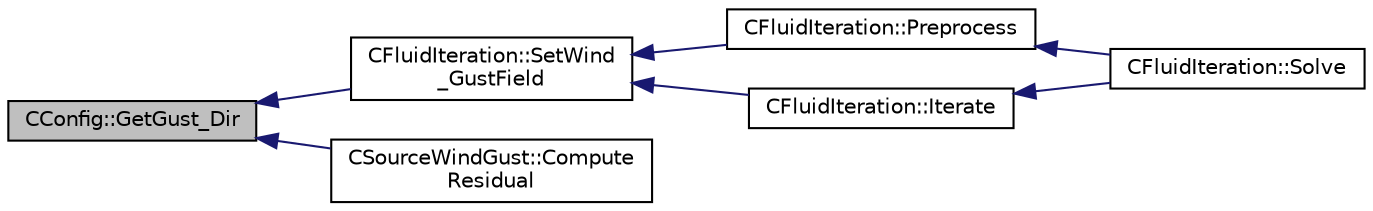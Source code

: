 digraph "CConfig::GetGust_Dir"
{
  edge [fontname="Helvetica",fontsize="10",labelfontname="Helvetica",labelfontsize="10"];
  node [fontname="Helvetica",fontsize="10",shape=record];
  rankdir="LR";
  Node3843 [label="CConfig::GetGust_Dir",height=0.2,width=0.4,color="black", fillcolor="grey75", style="filled", fontcolor="black"];
  Node3843 -> Node3844 [dir="back",color="midnightblue",fontsize="10",style="solid",fontname="Helvetica"];
  Node3844 [label="CFluidIteration::SetWind\l_GustField",height=0.2,width=0.4,color="black", fillcolor="white", style="filled",URL="$class_c_fluid_iteration.html#a5d649a21860ed9cefd56a18e3fc4557a",tooltip="Imposes a gust via the grid velocities. "];
  Node3844 -> Node3845 [dir="back",color="midnightblue",fontsize="10",style="solid",fontname="Helvetica"];
  Node3845 [label="CFluidIteration::Preprocess",height=0.2,width=0.4,color="black", fillcolor="white", style="filled",URL="$class_c_fluid_iteration.html#a9fe831e72f07c42d9c04d20ecd87a1e1",tooltip="Preprocessing to prepare for an iteration of the physics. "];
  Node3845 -> Node3846 [dir="back",color="midnightblue",fontsize="10",style="solid",fontname="Helvetica"];
  Node3846 [label="CFluidIteration::Solve",height=0.2,width=0.4,color="black", fillcolor="white", style="filled",URL="$class_c_fluid_iteration.html#ae22cd342c9c9d2ea5ac3f5103394ff80",tooltip="Iterate the fluid system for a number of Inner_Iter iterations. "];
  Node3844 -> Node3847 [dir="back",color="midnightblue",fontsize="10",style="solid",fontname="Helvetica"];
  Node3847 [label="CFluidIteration::Iterate",height=0.2,width=0.4,color="black", fillcolor="white", style="filled",URL="$class_c_fluid_iteration.html#ab1379b4cba3d8c893395123fb6030986",tooltip="Perform a single iteration of the fluid system. "];
  Node3847 -> Node3846 [dir="back",color="midnightblue",fontsize="10",style="solid",fontname="Helvetica"];
  Node3843 -> Node3848 [dir="back",color="midnightblue",fontsize="10",style="solid",fontname="Helvetica"];
  Node3848 [label="CSourceWindGust::Compute\lResidual",height=0.2,width=0.4,color="black", fillcolor="white", style="filled",URL="$class_c_source_wind_gust.html#a1c8374c7ac18547569787979afef1b1f",tooltip="Residual of the wind gust source term. "];
}
